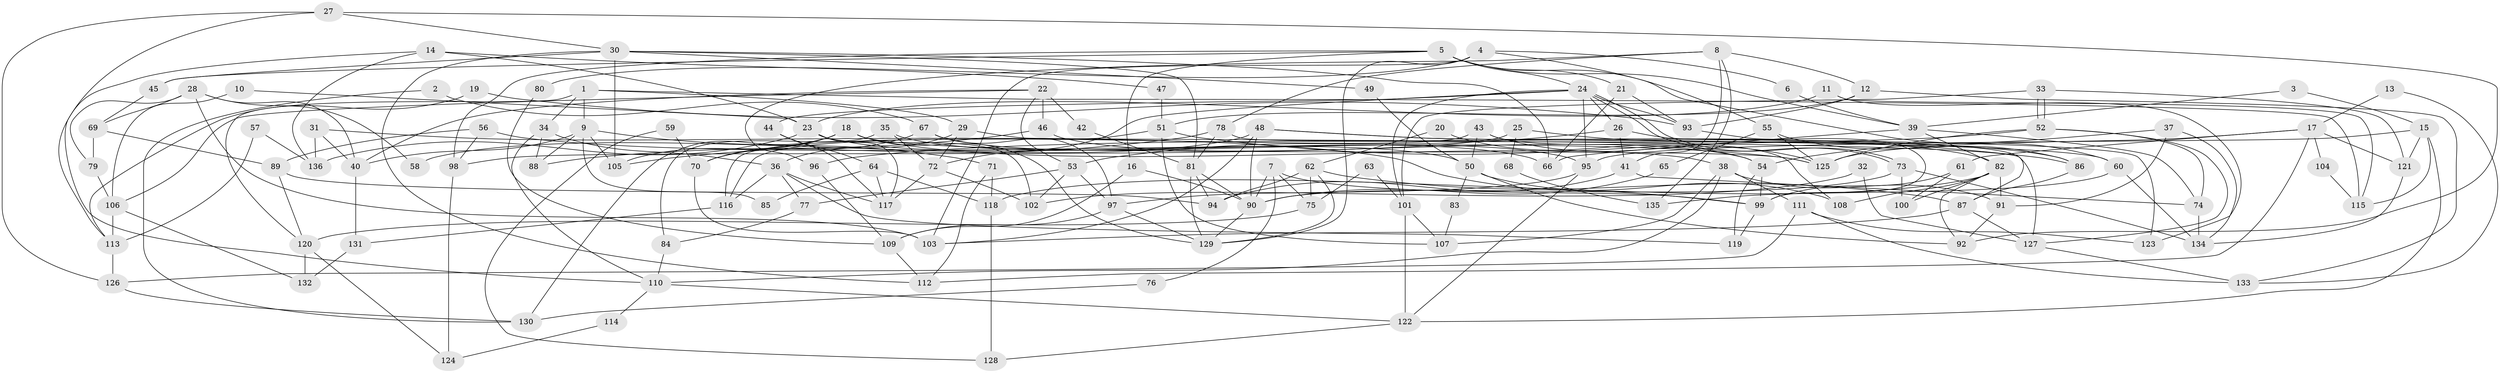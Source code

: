 // coarse degree distribution, {5: 0.18181818181818182, 2: 0.1590909090909091, 8: 0.06818181818181818, 6: 0.11363636363636363, 9: 0.045454545454545456, 7: 0.10227272727272728, 4: 0.20454545454545456, 10: 0.022727272727272728, 3: 0.10227272727272728}
// Generated by graph-tools (version 1.1) at 2025/52/02/27/25 19:52:06]
// undirected, 136 vertices, 272 edges
graph export_dot {
graph [start="1"]
  node [color=gray90,style=filled];
  1;
  2;
  3;
  4;
  5;
  6;
  7;
  8;
  9;
  10;
  11;
  12;
  13;
  14;
  15;
  16;
  17;
  18;
  19;
  20;
  21;
  22;
  23;
  24;
  25;
  26;
  27;
  28;
  29;
  30;
  31;
  32;
  33;
  34;
  35;
  36;
  37;
  38;
  39;
  40;
  41;
  42;
  43;
  44;
  45;
  46;
  47;
  48;
  49;
  50;
  51;
  52;
  53;
  54;
  55;
  56;
  57;
  58;
  59;
  60;
  61;
  62;
  63;
  64;
  65;
  66;
  67;
  68;
  69;
  70;
  71;
  72;
  73;
  74;
  75;
  76;
  77;
  78;
  79;
  80;
  81;
  82;
  83;
  84;
  85;
  86;
  87;
  88;
  89;
  90;
  91;
  92;
  93;
  94;
  95;
  96;
  97;
  98;
  99;
  100;
  101;
  102;
  103;
  104;
  105;
  106;
  107;
  108;
  109;
  110;
  111;
  112;
  113;
  114;
  115;
  116;
  117;
  118;
  119;
  120;
  121;
  122;
  123;
  124;
  125;
  126;
  127;
  128;
  129;
  130;
  131;
  132;
  133;
  134;
  135;
  136;
  1 -- 120;
  1 -- 9;
  1 -- 29;
  1 -- 34;
  1 -- 115;
  2 -- 130;
  2 -- 67;
  3 -- 39;
  3 -- 15;
  4 -- 103;
  4 -- 129;
  4 -- 6;
  4 -- 55;
  4 -- 80;
  5 -- 24;
  5 -- 16;
  5 -- 21;
  5 -- 39;
  5 -- 45;
  5 -- 60;
  5 -- 98;
  6 -- 39;
  7 -- 99;
  7 -- 90;
  7 -- 75;
  7 -- 76;
  8 -- 12;
  8 -- 78;
  8 -- 41;
  8 -- 96;
  8 -- 135;
  9 -- 40;
  9 -- 88;
  9 -- 71;
  9 -- 85;
  9 -- 105;
  10 -- 23;
  10 -- 106;
  11 -- 23;
  11 -- 115;
  11 -- 123;
  12 -- 93;
  12 -- 51;
  12 -- 133;
  13 -- 133;
  13 -- 17;
  14 -- 136;
  14 -- 23;
  14 -- 47;
  14 -- 113;
  15 -- 122;
  15 -- 95;
  15 -- 115;
  15 -- 121;
  16 -- 109;
  16 -- 90;
  17 -- 61;
  17 -- 125;
  17 -- 104;
  17 -- 112;
  17 -- 121;
  18 -- 38;
  18 -- 125;
  18 -- 70;
  18 -- 105;
  18 -- 129;
  18 -- 130;
  19 -- 113;
  19 -- 93;
  20 -- 54;
  20 -- 62;
  21 -- 66;
  21 -- 93;
  22 -- 46;
  22 -- 53;
  22 -- 40;
  22 -- 42;
  22 -- 106;
  23 -- 102;
  23 -- 50;
  23 -- 117;
  23 -- 136;
  24 -- 72;
  24 -- 73;
  24 -- 73;
  24 -- 26;
  24 -- 44;
  24 -- 93;
  24 -- 95;
  24 -- 101;
  25 -- 86;
  25 -- 98;
  25 -- 68;
  26 -- 41;
  26 -- 53;
  26 -- 123;
  27 -- 30;
  27 -- 126;
  27 -- 92;
  27 -- 110;
  28 -- 103;
  28 -- 69;
  28 -- 40;
  28 -- 58;
  28 -- 79;
  29 -- 72;
  29 -- 36;
  29 -- 127;
  30 -- 105;
  30 -- 112;
  30 -- 45;
  30 -- 49;
  30 -- 66;
  30 -- 81;
  31 -- 99;
  31 -- 40;
  31 -- 136;
  32 -- 127;
  32 -- 102;
  33 -- 52;
  33 -- 52;
  33 -- 121;
  33 -- 101;
  34 -- 110;
  34 -- 36;
  34 -- 88;
  35 -- 84;
  35 -- 66;
  35 -- 72;
  36 -- 77;
  36 -- 116;
  36 -- 117;
  36 -- 119;
  37 -- 91;
  37 -- 134;
  37 -- 54;
  38 -- 111;
  38 -- 110;
  38 -- 91;
  38 -- 107;
  39 -- 82;
  39 -- 66;
  39 -- 74;
  40 -- 131;
  41 -- 74;
  41 -- 94;
  42 -- 81;
  43 -- 50;
  43 -- 116;
  43 -- 108;
  43 -- 125;
  44 -- 117;
  44 -- 64;
  45 -- 69;
  46 -- 105;
  46 -- 54;
  47 -- 51;
  48 -- 60;
  48 -- 82;
  48 -- 58;
  48 -- 90;
  48 -- 103;
  49 -- 50;
  50 -- 92;
  50 -- 108;
  50 -- 83;
  51 -- 86;
  51 -- 107;
  51 -- 116;
  52 -- 74;
  52 -- 96;
  52 -- 125;
  52 -- 127;
  53 -- 97;
  53 -- 77;
  53 -- 102;
  54 -- 99;
  54 -- 119;
  55 -- 125;
  55 -- 65;
  55 -- 86;
  56 -- 89;
  56 -- 125;
  56 -- 98;
  57 -- 113;
  57 -- 136;
  59 -- 128;
  59 -- 70;
  60 -- 134;
  60 -- 135;
  61 -- 100;
  61 -- 99;
  62 -- 94;
  62 -- 129;
  62 -- 75;
  62 -- 87;
  63 -- 75;
  63 -- 101;
  64 -- 117;
  64 -- 85;
  64 -- 118;
  65 -- 90;
  67 -- 70;
  67 -- 95;
  67 -- 97;
  68 -- 135;
  69 -- 89;
  69 -- 79;
  70 -- 103;
  71 -- 112;
  71 -- 118;
  72 -- 117;
  72 -- 102;
  73 -- 90;
  73 -- 100;
  73 -- 134;
  74 -- 134;
  75 -- 120;
  76 -- 130;
  77 -- 84;
  78 -- 81;
  78 -- 87;
  78 -- 88;
  79 -- 106;
  80 -- 109;
  81 -- 90;
  81 -- 94;
  81 -- 129;
  82 -- 118;
  82 -- 91;
  82 -- 92;
  82 -- 100;
  82 -- 108;
  83 -- 107;
  84 -- 110;
  86 -- 87;
  87 -- 127;
  87 -- 103;
  89 -- 94;
  89 -- 120;
  90 -- 129;
  91 -- 92;
  93 -- 99;
  95 -- 97;
  95 -- 122;
  96 -- 109;
  97 -- 129;
  97 -- 109;
  98 -- 124;
  99 -- 119;
  101 -- 107;
  101 -- 122;
  104 -- 115;
  106 -- 113;
  106 -- 132;
  109 -- 112;
  110 -- 122;
  110 -- 114;
  111 -- 123;
  111 -- 133;
  111 -- 126;
  113 -- 126;
  114 -- 124;
  116 -- 131;
  118 -- 128;
  120 -- 132;
  120 -- 124;
  121 -- 134;
  122 -- 128;
  126 -- 130;
  127 -- 133;
  131 -- 132;
}
